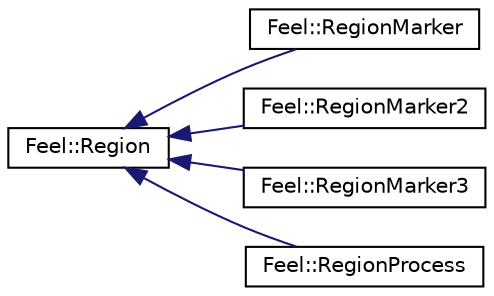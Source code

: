 digraph "Graphical Class Hierarchy"
{
 // LATEX_PDF_SIZE
  edge [fontname="Helvetica",fontsize="10",labelfontname="Helvetica",labelfontsize="10"];
  node [fontname="Helvetica",fontsize="10",shape=record];
  rankdir="LR";
  Node0 [label="Feel::Region",height=0.2,width=0.4,color="black", fillcolor="white", style="filled",URL="$structFeel_1_1Region.html",tooltip=" "];
  Node0 -> Node1 [dir="back",color="midnightblue",fontsize="10",style="solid",fontname="Helvetica"];
  Node1 [label="Feel::RegionMarker",height=0.2,width=0.4,color="black", fillcolor="white", style="filled",URL="$structFeel_1_1RegionMarker.html",tooltip="class for RegionMarker"];
  Node0 -> Node2 [dir="back",color="midnightblue",fontsize="10",style="solid",fontname="Helvetica"];
  Node2 [label="Feel::RegionMarker2",height=0.2,width=0.4,color="black", fillcolor="white", style="filled",URL="$structFeel_1_1RegionMarker2.html",tooltip="class for RegionMarker2"];
  Node0 -> Node3 [dir="back",color="midnightblue",fontsize="10",style="solid",fontname="Helvetica"];
  Node3 [label="Feel::RegionMarker3",height=0.2,width=0.4,color="black", fillcolor="white", style="filled",URL="$structFeel_1_1RegionMarker3.html",tooltip="class for RegionMarker3"];
  Node0 -> Node4 [dir="back",color="midnightblue",fontsize="10",style="solid",fontname="Helvetica"];
  Node4 [label="Feel::RegionProcess",height=0.2,width=0.4,color="black", fillcolor="white", style="filled",URL="$structFeel_1_1RegionProcess.html",tooltip="class for RegionProcess"];
}
